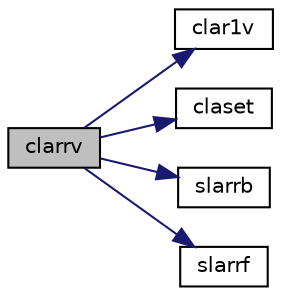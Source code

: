 digraph "clarrv"
{
 // LATEX_PDF_SIZE
  edge [fontname="Helvetica",fontsize="10",labelfontname="Helvetica",labelfontsize="10"];
  node [fontname="Helvetica",fontsize="10",shape=record];
  rankdir="LR";
  Node1 [label="clarrv",height=0.2,width=0.4,color="black", fillcolor="grey75", style="filled", fontcolor="black",tooltip="CLARRV computes the eigenvectors of the tridiagonal matrix T = L D LT given L, D and the eigenvalues ..."];
  Node1 -> Node2 [color="midnightblue",fontsize="10",style="solid",fontname="Helvetica"];
  Node2 [label="clar1v",height=0.2,width=0.4,color="black", fillcolor="white", style="filled",URL="$clar1v_8f.html#ab116247825b9583f0a6e27b2f348e802",tooltip="CLAR1V computes the (scaled) r-th column of the inverse of the submatrix in rows b1 through bn of the..."];
  Node1 -> Node3 [color="midnightblue",fontsize="10",style="solid",fontname="Helvetica"];
  Node3 [label="claset",height=0.2,width=0.4,color="black", fillcolor="white", style="filled",URL="$claset_8f.html#a3666a7cae5a324eab6ae01b5155f1f5b",tooltip="CLASET initializes the off-diagonal elements and the diagonal elements of a matrix to given values."];
  Node1 -> Node4 [color="midnightblue",fontsize="10",style="solid",fontname="Helvetica"];
  Node4 [label="slarrb",height=0.2,width=0.4,color="black", fillcolor="white", style="filled",URL="$slarrb_8f.html#ad29562cff63b75a1f3f40e7f83aea2b7",tooltip="SLARRB provides limited bisection to locate eigenvalues for more accuracy."];
  Node1 -> Node5 [color="midnightblue",fontsize="10",style="solid",fontname="Helvetica"];
  Node5 [label="slarrf",height=0.2,width=0.4,color="black", fillcolor="white", style="filled",URL="$slarrf_8f.html#aaf557670fb7f0616fb74b6af8cae353b",tooltip="SLARRF finds a new relatively robust representation such that at least one of the eigenvalues is rela..."];
}
